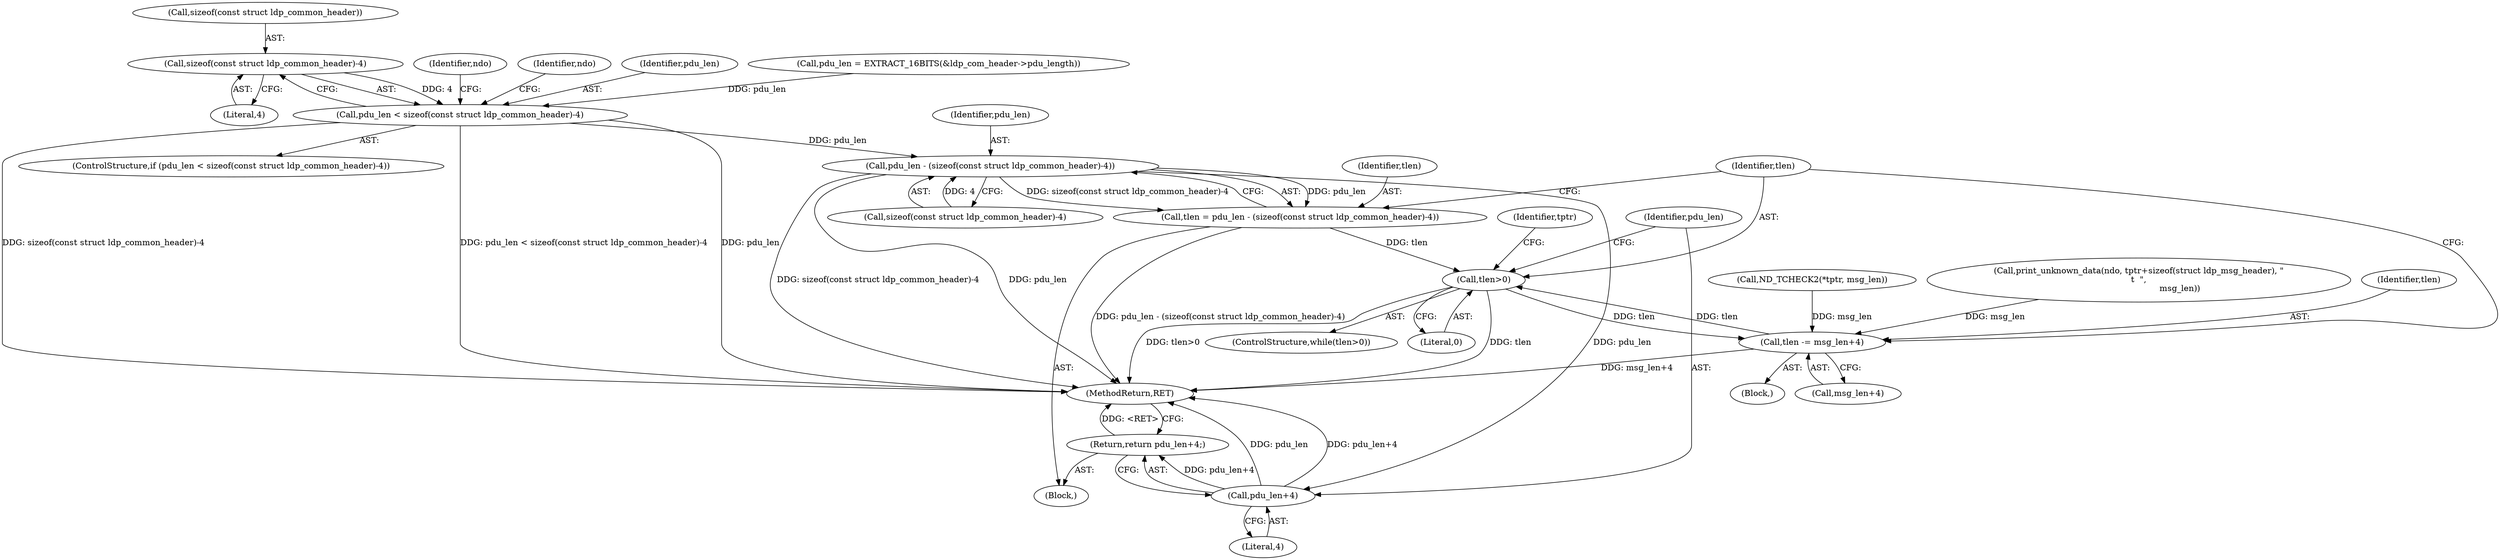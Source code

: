 digraph "0_tcpdump_aa5c6b710dfd8020d2c908d6b3bd41f1da719b3b@API" {
"1000177" [label="(Call,sizeof(const struct ldp_common_header)-4)"];
"1000175" [label="(Call,pdu_len < sizeof(const struct ldp_common_header)-4)"];
"1000250" [label="(Call,pdu_len - (sizeof(const struct ldp_common_header)-4))"];
"1000248" [label="(Call,tlen = pdu_len - (sizeof(const struct ldp_common_header)-4))"];
"1000257" [label="(Call,tlen>0)"];
"1000437" [label="(Call,tlen -= msg_len+4)"];
"1000443" [label="(Call,pdu_len+4)"];
"1000442" [label="(Return,return pdu_len+4;)"];
"1000442" [label="(Return,return pdu_len+4;)"];
"1000258" [label="(Identifier,tlen)"];
"1000444" [label="(Identifier,pdu_len)"];
"1000180" [label="(Literal,4)"];
"1000248" [label="(Call,tlen = pdu_len - (sizeof(const struct ldp_common_header)-4))"];
"1000263" [label="(Identifier,tptr)"];
"1000438" [label="(Identifier,tlen)"];
"1000174" [label="(ControlStructure,if (pdu_len < sizeof(const struct ldp_common_header)-4))"];
"1000252" [label="(Call,sizeof(const struct ldp_common_header)-4)"];
"1000439" [label="(Call,msg_len+4)"];
"1000178" [label="(Call,sizeof(const struct ldp_common_header))"];
"1000443" [label="(Call,pdu_len+4)"];
"1000184" [label="(Identifier,ndo)"];
"1000445" [label="(Literal,4)"];
"1000251" [label="(Identifier,pdu_len)"];
"1000257" [label="(Call,tlen>0)"];
"1000208" [label="(Identifier,ndo)"];
"1000249" [label="(Identifier,tlen)"];
"1000117" [label="(Block,)"];
"1000176" [label="(Identifier,pdu_len)"];
"1000256" [label="(ControlStructure,while(tlen>0))"];
"1000259" [label="(Literal,0)"];
"1000250" [label="(Call,pdu_len - (sizeof(const struct ldp_common_header)-4))"];
"1000455" [label="(MethodReturn,RET)"];
"1000167" [label="(Call,pdu_len = EXTRACT_16BITS(&ldp_com_header->pdu_length))"];
"1000437" [label="(Call,tlen -= msg_len+4)"];
"1000177" [label="(Call,sizeof(const struct ldp_common_header)-4)"];
"1000357" [label="(Call,ND_TCHECK2(*tptr, msg_len))"];
"1000424" [label="(Call,print_unknown_data(ndo, tptr+sizeof(struct ldp_msg_header), \"\n\t  \",\n                               msg_len))"];
"1000175" [label="(Call,pdu_len < sizeof(const struct ldp_common_header)-4)"];
"1000260" [label="(Block,)"];
"1000177" -> "1000175"  [label="AST: "];
"1000177" -> "1000180"  [label="CFG: "];
"1000178" -> "1000177"  [label="AST: "];
"1000180" -> "1000177"  [label="AST: "];
"1000175" -> "1000177"  [label="CFG: "];
"1000177" -> "1000175"  [label="DDG: 4"];
"1000175" -> "1000174"  [label="AST: "];
"1000176" -> "1000175"  [label="AST: "];
"1000184" -> "1000175"  [label="CFG: "];
"1000208" -> "1000175"  [label="CFG: "];
"1000175" -> "1000455"  [label="DDG: pdu_len"];
"1000175" -> "1000455"  [label="DDG: sizeof(const struct ldp_common_header)-4"];
"1000175" -> "1000455"  [label="DDG: pdu_len < sizeof(const struct ldp_common_header)-4"];
"1000167" -> "1000175"  [label="DDG: pdu_len"];
"1000175" -> "1000250"  [label="DDG: pdu_len"];
"1000250" -> "1000248"  [label="AST: "];
"1000250" -> "1000252"  [label="CFG: "];
"1000251" -> "1000250"  [label="AST: "];
"1000252" -> "1000250"  [label="AST: "];
"1000248" -> "1000250"  [label="CFG: "];
"1000250" -> "1000455"  [label="DDG: pdu_len"];
"1000250" -> "1000455"  [label="DDG: sizeof(const struct ldp_common_header)-4"];
"1000250" -> "1000248"  [label="DDG: pdu_len"];
"1000250" -> "1000248"  [label="DDG: sizeof(const struct ldp_common_header)-4"];
"1000252" -> "1000250"  [label="DDG: 4"];
"1000250" -> "1000443"  [label="DDG: pdu_len"];
"1000248" -> "1000117"  [label="AST: "];
"1000249" -> "1000248"  [label="AST: "];
"1000258" -> "1000248"  [label="CFG: "];
"1000248" -> "1000455"  [label="DDG: pdu_len - (sizeof(const struct ldp_common_header)-4)"];
"1000248" -> "1000257"  [label="DDG: tlen"];
"1000257" -> "1000256"  [label="AST: "];
"1000257" -> "1000259"  [label="CFG: "];
"1000258" -> "1000257"  [label="AST: "];
"1000259" -> "1000257"  [label="AST: "];
"1000263" -> "1000257"  [label="CFG: "];
"1000444" -> "1000257"  [label="CFG: "];
"1000257" -> "1000455"  [label="DDG: tlen"];
"1000257" -> "1000455"  [label="DDG: tlen>0"];
"1000437" -> "1000257"  [label="DDG: tlen"];
"1000257" -> "1000437"  [label="DDG: tlen"];
"1000437" -> "1000260"  [label="AST: "];
"1000437" -> "1000439"  [label="CFG: "];
"1000438" -> "1000437"  [label="AST: "];
"1000439" -> "1000437"  [label="AST: "];
"1000258" -> "1000437"  [label="CFG: "];
"1000437" -> "1000455"  [label="DDG: msg_len+4"];
"1000424" -> "1000437"  [label="DDG: msg_len"];
"1000357" -> "1000437"  [label="DDG: msg_len"];
"1000443" -> "1000442"  [label="AST: "];
"1000443" -> "1000445"  [label="CFG: "];
"1000444" -> "1000443"  [label="AST: "];
"1000445" -> "1000443"  [label="AST: "];
"1000442" -> "1000443"  [label="CFG: "];
"1000443" -> "1000455"  [label="DDG: pdu_len+4"];
"1000443" -> "1000455"  [label="DDG: pdu_len"];
"1000443" -> "1000442"  [label="DDG: pdu_len+4"];
"1000442" -> "1000117"  [label="AST: "];
"1000455" -> "1000442"  [label="CFG: "];
"1000442" -> "1000455"  [label="DDG: <RET>"];
}
